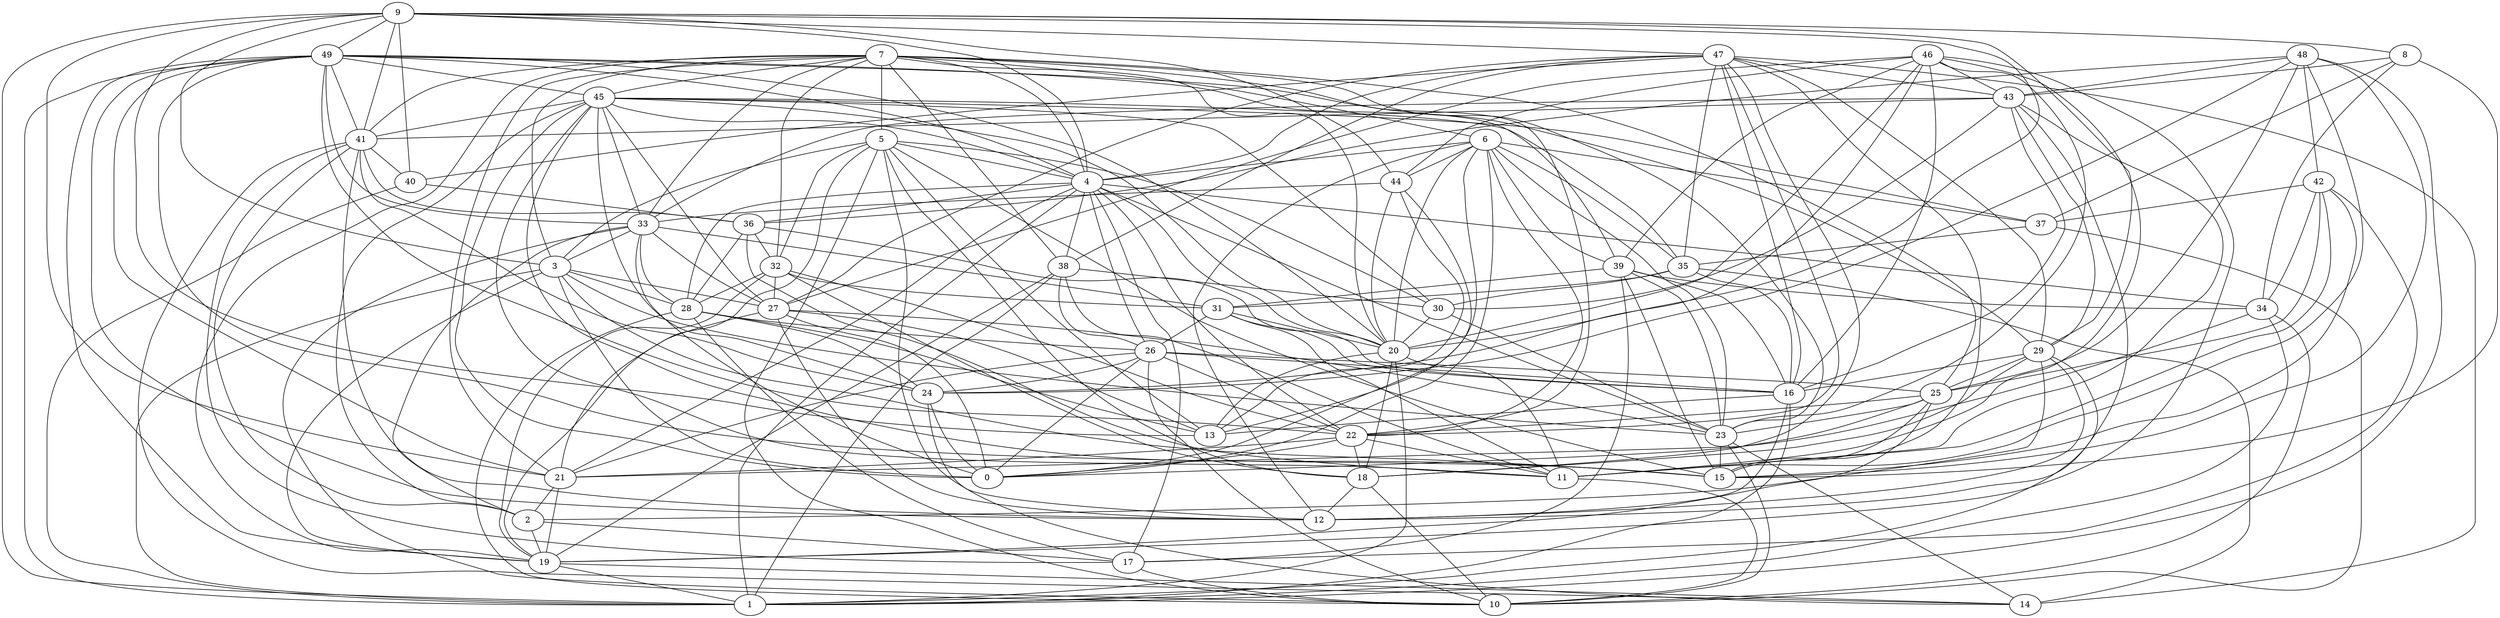 digraph GG_graph {

subgraph G_graph {
edge [color = black]
"31" -> "11" [dir = none]
"31" -> "26" [dir = none]
"37" -> "10" [dir = none]
"37" -> "35" [dir = none]
"29" -> "1" [dir = none]
"29" -> "25" [dir = none]
"29" -> "2" [dir = none]
"29" -> "16" [dir = none]
"29" -> "12" [dir = none]
"11" -> "10" [dir = none]
"39" -> "23" [dir = none]
"39" -> "15" [dir = none]
"39" -> "31" [dir = none]
"48" -> "25" [dir = none]
"48" -> "36" [dir = none]
"48" -> "15" [dir = none]
"48" -> "42" [dir = none]
"43" -> "29" [dir = none]
"43" -> "12" [dir = none]
"43" -> "30" [dir = none]
"43" -> "33" [dir = none]
"18" -> "12" [dir = none]
"18" -> "10" [dir = none]
"5" -> "30" [dir = none]
"5" -> "15" [dir = none]
"5" -> "18" [dir = none]
"5" -> "13" [dir = none]
"5" -> "32" [dir = none]
"22" -> "11" [dir = none]
"38" -> "11" [dir = none]
"46" -> "44" [dir = none]
"46" -> "24" [dir = none]
"46" -> "23" [dir = none]
"46" -> "20" [dir = none]
"46" -> "27" [dir = none]
"46" -> "19" [dir = none]
"4" -> "28" [dir = none]
"4" -> "17" [dir = none]
"4" -> "20" [dir = none]
"4" -> "23" [dir = none]
"4" -> "22" [dir = none]
"4" -> "38" [dir = none]
"20" -> "18" [dir = none]
"20" -> "1" [dir = none]
"20" -> "11" [dir = none]
"28" -> "24" [dir = none]
"28" -> "10" [dir = none]
"41" -> "2" [dir = none]
"41" -> "14" [dir = none]
"41" -> "40" [dir = none]
"41" -> "12" [dir = none]
"41" -> "36" [dir = none]
"49" -> "12" [dir = none]
"49" -> "45" [dir = none]
"49" -> "22" [dir = none]
"49" -> "15" [dir = none]
"49" -> "29" [dir = none]
"49" -> "39" [dir = none]
"42" -> "34" [dir = none]
"42" -> "37" [dir = none]
"42" -> "25" [dir = none]
"42" -> "15" [dir = none]
"42" -> "17" [dir = none]
"7" -> "22" [dir = none]
"7" -> "38" [dir = none]
"7" -> "25" [dir = none]
"7" -> "6" [dir = none]
"7" -> "32" [dir = none]
"7" -> "3" [dir = none]
"7" -> "41" [dir = none]
"7" -> "45" [dir = none]
"32" -> "28" [dir = none]
"32" -> "27" [dir = none]
"26" -> "10" [dir = none]
"26" -> "25" [dir = none]
"26" -> "21" [dir = none]
"26" -> "24" [dir = none]
"34" -> "10" [dir = none]
"34" -> "21" [dir = none]
"30" -> "23" [dir = none]
"30" -> "20" [dir = none]
"6" -> "35" [dir = none]
"6" -> "0" [dir = none]
"6" -> "44" [dir = none]
"6" -> "4" [dir = none]
"6" -> "37" [dir = none]
"6" -> "39" [dir = none]
"3" -> "19" [dir = none]
"3" -> "28" [dir = none]
"3" -> "27" [dir = none]
"3" -> "23" [dir = none]
"3" -> "1" [dir = none]
"3" -> "0" [dir = none]
"3" -> "15" [dir = none]
"45" -> "2" [dir = none]
"45" -> "41" [dir = none]
"45" -> "15" [dir = none]
"45" -> "27" [dir = none]
"45" -> "37" [dir = none]
"21" -> "2" [dir = none]
"23" -> "14" [dir = none]
"23" -> "15" [dir = none]
"23" -> "10" [dir = none]
"2" -> "17" [dir = none]
"25" -> "23" [dir = none]
"44" -> "0" [dir = none]
"44" -> "33" [dir = none]
"40" -> "36" [dir = none]
"33" -> "10" [dir = none]
"33" -> "0" [dir = none]
"33" -> "28" [dir = none]
"33" -> "27" [dir = none]
"9" -> "21" [dir = none]
"9" -> "41" [dir = none]
"9" -> "8" [dir = none]
"9" -> "44" [dir = none]
"9" -> "1" [dir = none]
"9" -> "47" [dir = none]
"9" -> "4" [dir = none]
"9" -> "40" [dir = none]
"9" -> "20" [dir = none]
"36" -> "28" [dir = none]
"16" -> "13" [dir = none]
"16" -> "12" [dir = none]
"47" -> "43" [dir = none]
"47" -> "4" [dir = none]
"47" -> "18" [dir = none]
"47" -> "29" [dir = none]
"47" -> "22" [dir = none]
"47" -> "14" [dir = none]
"47" -> "40" [dir = none]
"47" -> "35" [dir = none]
"47" -> "27" [dir = none]
"27" -> "13" [dir = none]
"27" -> "0" [dir = none]
"27" -> "19" [dir = none]
"27" -> "12" [dir = none]
"35" -> "16" [dir = none]
"35" -> "14" [dir = none]
"35" -> "31" [dir = none]
"8" -> "34" [dir = none]
"8" -> "15" [dir = none]
"8" -> "43" [dir = none]
"24" -> "14" [dir = none]
"24" -> "0" [dir = none]
"19" -> "1" [dir = none]
"19" -> "14" [dir = none]
"46" -> "43" [dir = none]
"9" -> "49" [dir = none]
"17" -> "10" [dir = none]
"34" -> "1" [dir = none]
"49" -> "41" [dir = none]
"49" -> "1" [dir = none]
"31" -> "20" [dir = none]
"46" -> "11" [dir = none]
"26" -> "0" [dir = none]
"4" -> "1" [dir = none]
"9" -> "3" [dir = none]
"28" -> "17" [dir = none]
"49" -> "33" [dir = none]
"6" -> "12" [dir = none]
"25" -> "0" [dir = none]
"7" -> "20" [dir = none]
"25" -> "22" [dir = none]
"7" -> "23" [dir = none]
"20" -> "13" [dir = none]
"4" -> "34" [dir = none]
"48" -> "24" [dir = none]
"32" -> "19" [dir = none]
"29" -> "18" [dir = none]
"28" -> "26" [dir = none]
"5" -> "3" [dir = none]
"7" -> "4" [dir = none]
"41" -> "17" [dir = none]
"39" -> "16" [dir = none]
"8" -> "37" [dir = none]
"38" -> "30" [dir = none]
"7" -> "19" [dir = none]
"27" -> "23" [dir = none]
"48" -> "1" [dir = none]
"4" -> "26" [dir = none]
"6" -> "23" [dir = none]
"26" -> "22" [dir = none]
"26" -> "16" [dir = none]
"33" -> "31" [dir = none]
"45" -> "20" [dir = none]
"45" -> "0" [dir = none]
"33" -> "2" [dir = none]
"47" -> "15" [dir = none]
"49" -> "21" [dir = none]
"47" -> "38" [dir = none]
"43" -> "11" [dir = none]
"40" -> "1" [dir = none]
"31" -> "16" [dir = none]
"45" -> "24" [dir = none]
"4" -> "21" [dir = none]
"45" -> "4" [dir = none]
"5" -> "12" [dir = none]
"2" -> "19" [dir = none]
"25" -> "19" [dir = none]
"6" -> "22" [dir = none]
"42" -> "11" [dir = none]
"21" -> "19" [dir = none]
"32" -> "22" [dir = none]
"47" -> "16" [dir = none]
"5" -> "4" [dir = none]
"6" -> "13" [dir = none]
"9" -> "29" [dir = none]
"49" -> "4" [dir = none]
"44" -> "20" [dir = none]
"36" -> "32" [dir = none]
"48" -> "11" [dir = none]
"39" -> "34" [dir = none]
"7" -> "33" [dir = none]
"5" -> "10" [dir = none]
"49" -> "19" [dir = none]
"25" -> "15" [dir = none]
"49" -> "20" [dir = none]
"22" -> "18" [dir = none]
"48" -> "43" [dir = none]
"5" -> "21" [dir = none]
"38" -> "26" [dir = none]
"43" -> "16" [dir = none]
"45" -> "11" [dir = none]
"32" -> "31" [dir = none]
"46" -> "16" [dir = none]
"38" -> "19" [dir = none]
"9" -> "13" [dir = none]
"28" -> "13" [dir = none]
"46" -> "39" [dir = none]
"7" -> "5" [dir = none]
"39" -> "17" [dir = none]
"33" -> "3" [dir = none]
"45" -> "30" [dir = none]
"7" -> "21" [dir = none]
"16" -> "1" [dir = none]
"45" -> "33" [dir = none]
"36" -> "11" [dir = none]
"4" -> "36" [dir = none]
"36" -> "16" [dir = none]
"38" -> "1" [dir = none]
"32" -> "18" [dir = none]
"22" -> "21" [dir = none]
"41" -> "24" [dir = none]
"44" -> "13" [dir = none]
"6" -> "20" [dir = none]
"45" -> "35" [dir = none]
"22" -> "0" [dir = none]
"35" -> "30" [dir = none]
"43" -> "41" [dir = none]
}

}
